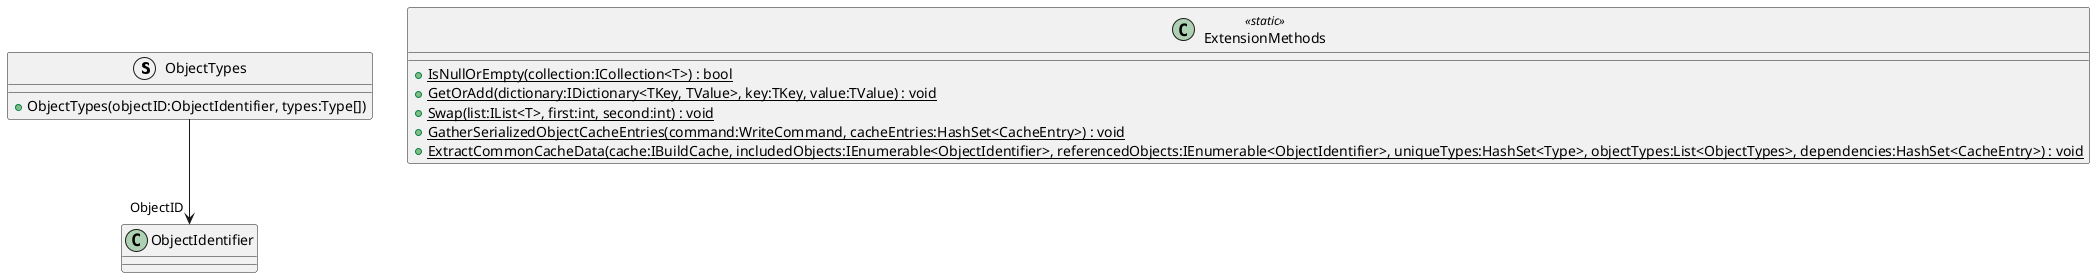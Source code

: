@startuml
struct ObjectTypes {
    + ObjectTypes(objectID:ObjectIdentifier, types:Type[])
}
class ExtensionMethods <<static>> {
    + {static} IsNullOrEmpty(collection:ICollection<T>) : bool
    + {static} GetOrAdd(dictionary:IDictionary<TKey, TValue>, key:TKey, value:TValue) : void
    + {static} Swap(list:IList<T>, first:int, second:int) : void
    + {static} GatherSerializedObjectCacheEntries(command:WriteCommand, cacheEntries:HashSet<CacheEntry>) : void
    + {static} ExtractCommonCacheData(cache:IBuildCache, includedObjects:IEnumerable<ObjectIdentifier>, referencedObjects:IEnumerable<ObjectIdentifier>, uniqueTypes:HashSet<Type>, objectTypes:List<ObjectTypes>, dependencies:HashSet<CacheEntry>) : void
}
ObjectTypes --> "ObjectID" ObjectIdentifier
@enduml
